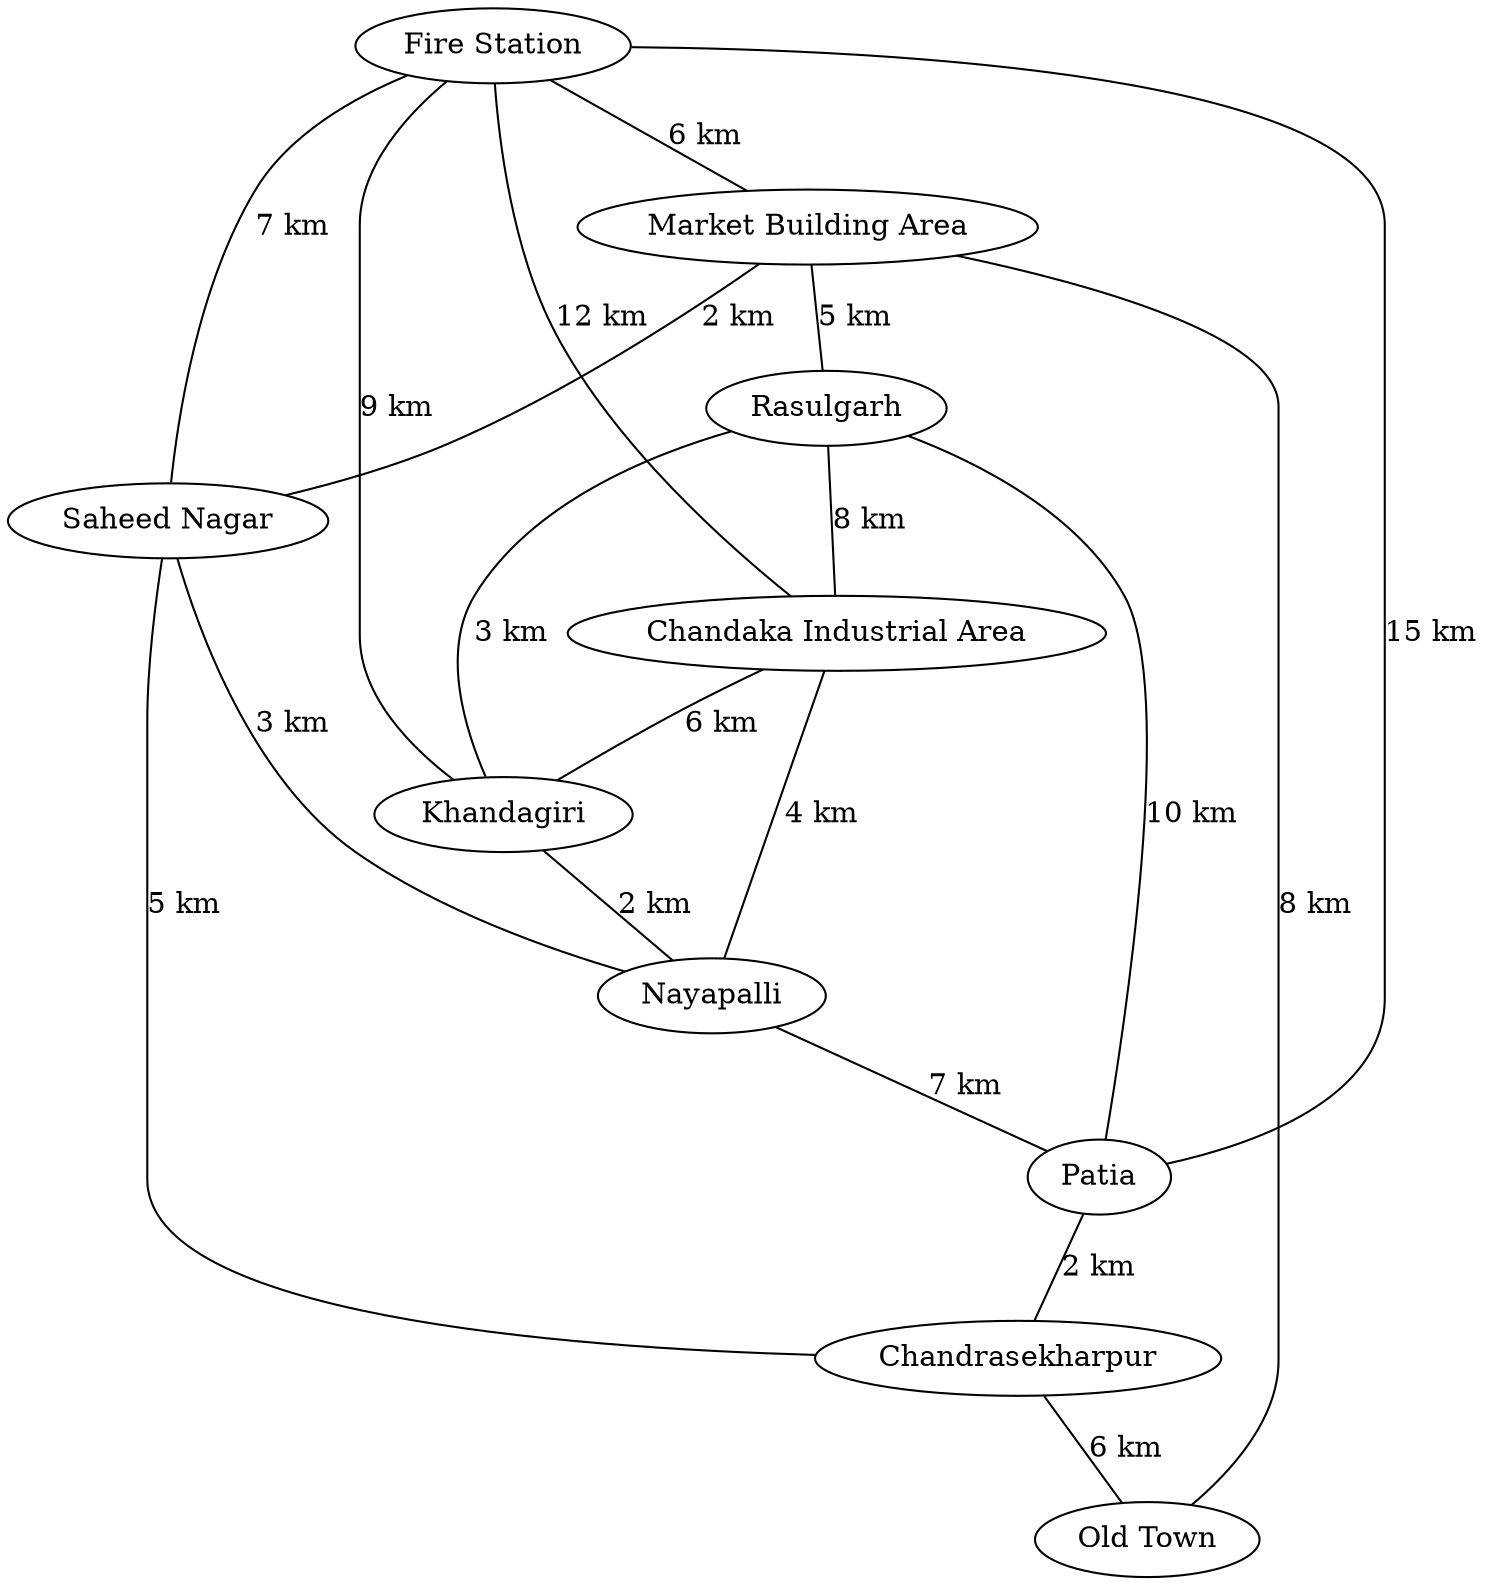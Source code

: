 graph G {
    "Fire Station" [label="Fire Station"];
    "Market Building Area" [label="Market Building Area"];
    "Rasulgarh" [label="Rasulgarh"];
    "Chandaka Industrial Area" [label="Chandaka Industrial Area"];
    "Saheed Nagar" [label="Saheed Nagar"];
    "Khandagiri" [label="Khandagiri"];
    "Nayapalli" [label="Nayapalli"];
    "Patia" [label="Patia"];
    "Chandrasekharpur" [label="Chandrasekharpur"];
    "Old Town" [label="Old Town"];
    "Fire Station" -- "Market Building Area" [label="6 km"];
    "Fire Station" -- "Chandaka Industrial Area" [label="12 km"];
    "Fire Station" -- "Saheed Nagar" [label="7 km"];
    "Fire Station" -- "Khandagiri" [label="9 km"];
    "Fire Station" -- "Patia" [label="15 km"];
    "Market Building Area" -- "Rasulgarh" [label="5 km"];
    "Market Building Area" -- "Saheed Nagar" [label="2 km"];
    "Market Building Area" -- "Old Town" [label="8 km"];
    "Rasulgarh" -- "Chandaka Industrial Area" [label="8 km"];
    "Rasulgarh" -- "Khandagiri" [label="3 km"];
    "Rasulgarh" -- "Patia" [label="10 km"];
    "Chandaka Industrial Area" -- "Khandagiri" [label="6 km"];
    "Chandaka Industrial Area" -- "Nayapalli" [label="4 km"];
    "Saheed Nagar" -- "Nayapalli" [label="3 km"];
    "Saheed Nagar" -- "Chandrasekharpur" [label="5 km"];
    "Khandagiri" -- "Nayapalli" [label="2 km"];
    "Nayapalli" -- "Patia" [label="7 km"];
    "Patia" -- "Chandrasekharpur" [label="2 km"];
    "Chandrasekharpur" -- "Old Town" [label="6 km"];
    

}
